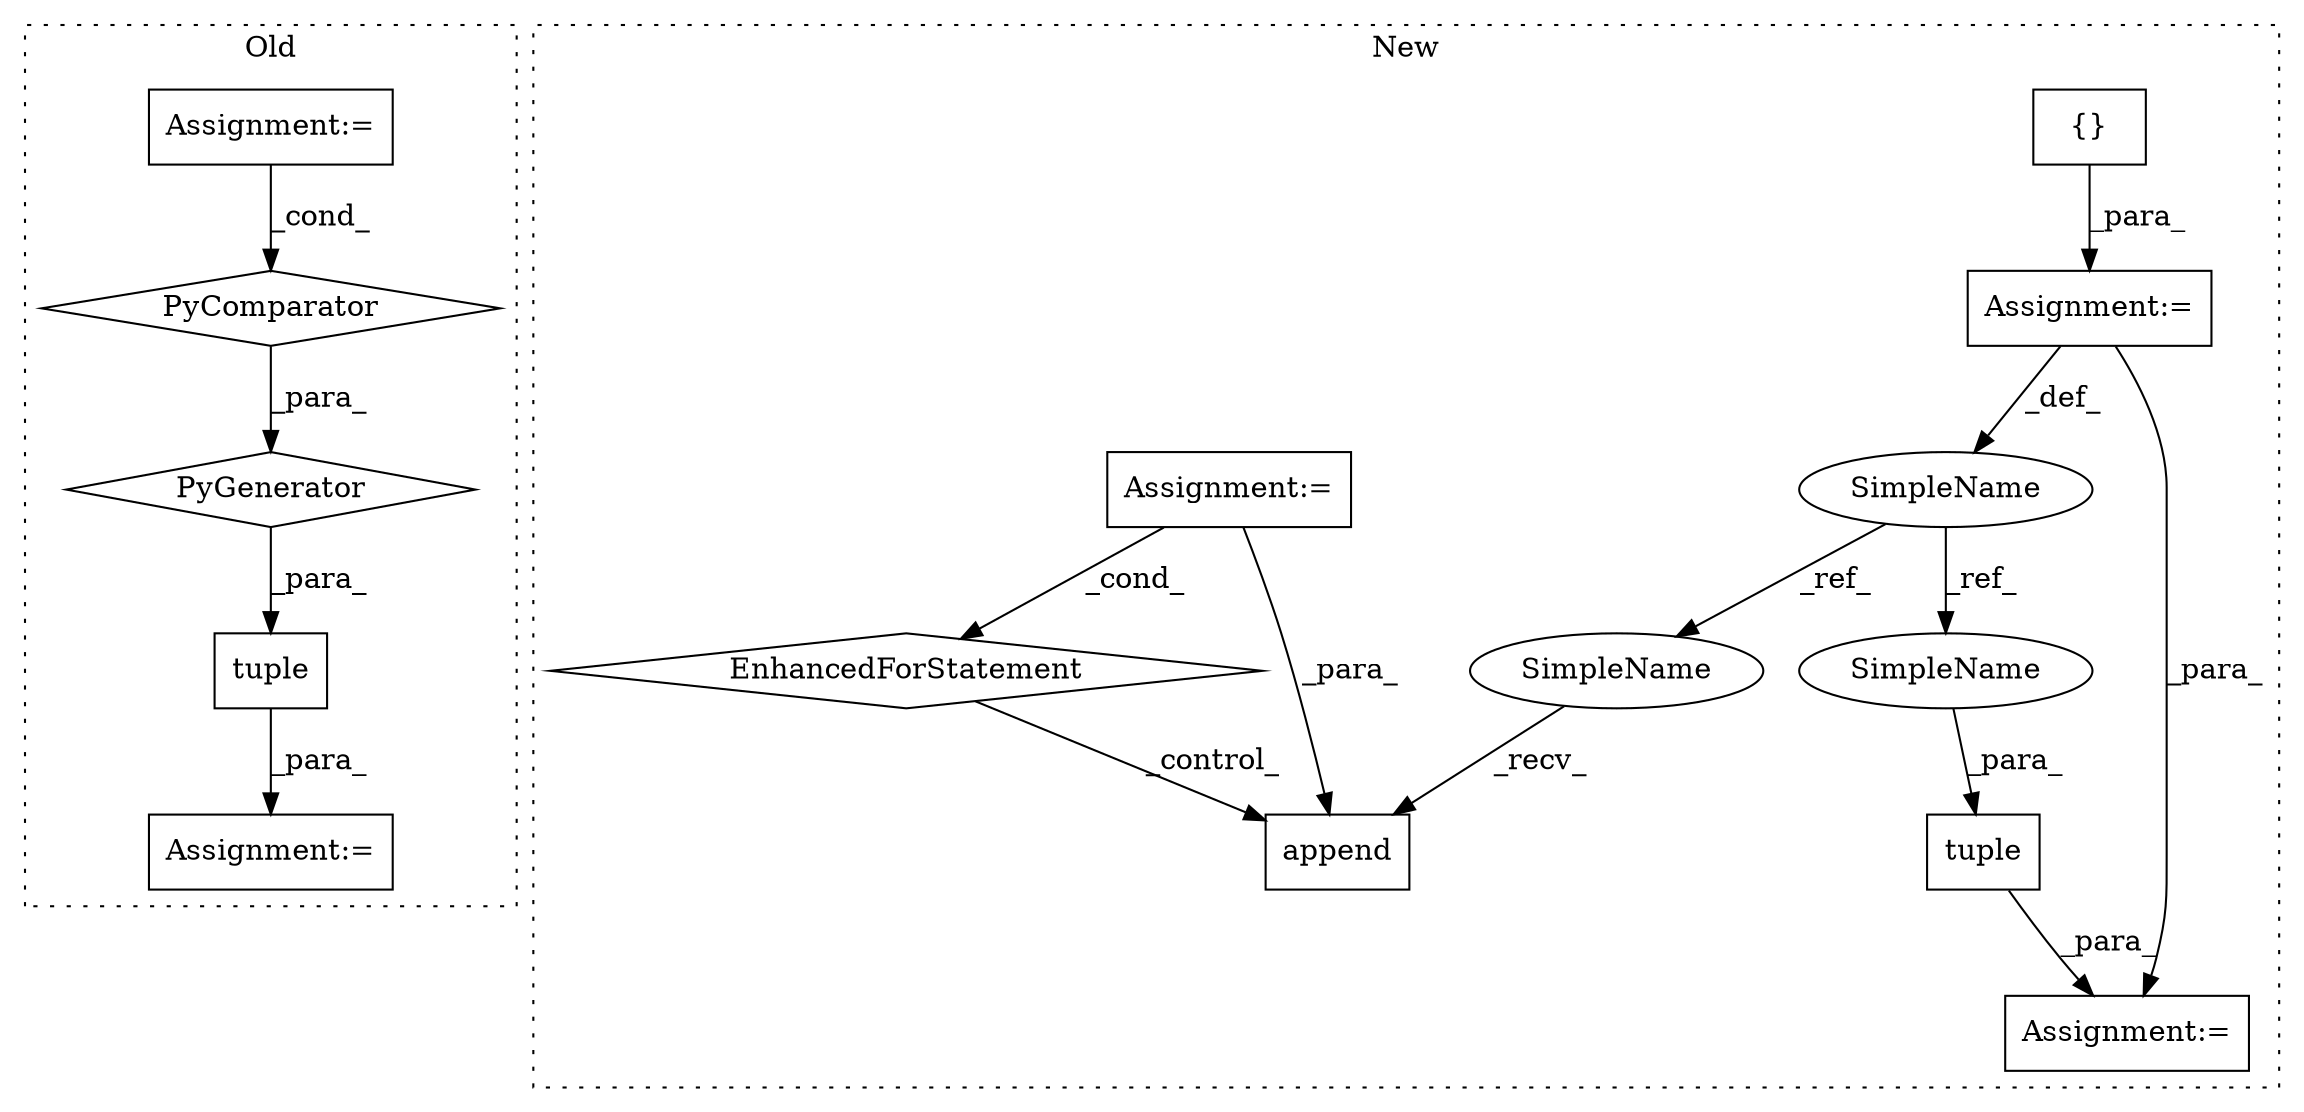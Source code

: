 digraph G {
subgraph cluster0 {
1 [label="tuple" a="32" s="3165,3313" l="15,-3" shape="box"];
3 [label="Assignment:=" a="7" s="3275" l="32" shape="box"];
4 [label="PyComparator" a="113" s="3275" l="32" shape="diamond"];
5 [label="PyGenerator" a="107" s="3180" l="133" shape="diamond"];
6 [label="Assignment:=" a="7" s="3164" l="1" shape="box"];
label = "Old";
style="dotted";
}
subgraph cluster1 {
2 [label="tuple" a="32" s="3572,3587" l="6,1" shape="box"];
7 [label="Assignment:=" a="7" s="3571" l="1" shape="box"];
8 [label="Assignment:=" a="7" s="3207" l="1" shape="box"];
9 [label="{}" a="4" s="3225" l="2" shape="box"];
10 [label="SimpleName" a="42" s="3198" l="9" shape="ellipse"];
11 [label="append" a="32" s="3530,3545" l="7,1" shape="box"];
12 [label="EnhancedForStatement" a="70" s="3233,3318" l="53,2" shape="diamond"];
13 [label="Assignment:=" a="7" s="3233,3318" l="53,2" shape="box"];
14 [label="SimpleName" a="42" s="3520" l="9" shape="ellipse"];
15 [label="SimpleName" a="42" s="3578" l="9" shape="ellipse"];
label = "New";
style="dotted";
}
1 -> 6 [label="_para_"];
2 -> 7 [label="_para_"];
3 -> 4 [label="_cond_"];
4 -> 5 [label="_para_"];
5 -> 1 [label="_para_"];
8 -> 10 [label="_def_"];
8 -> 7 [label="_para_"];
9 -> 8 [label="_para_"];
10 -> 15 [label="_ref_"];
10 -> 14 [label="_ref_"];
12 -> 11 [label="_control_"];
13 -> 12 [label="_cond_"];
13 -> 11 [label="_para_"];
14 -> 11 [label="_recv_"];
15 -> 2 [label="_para_"];
}